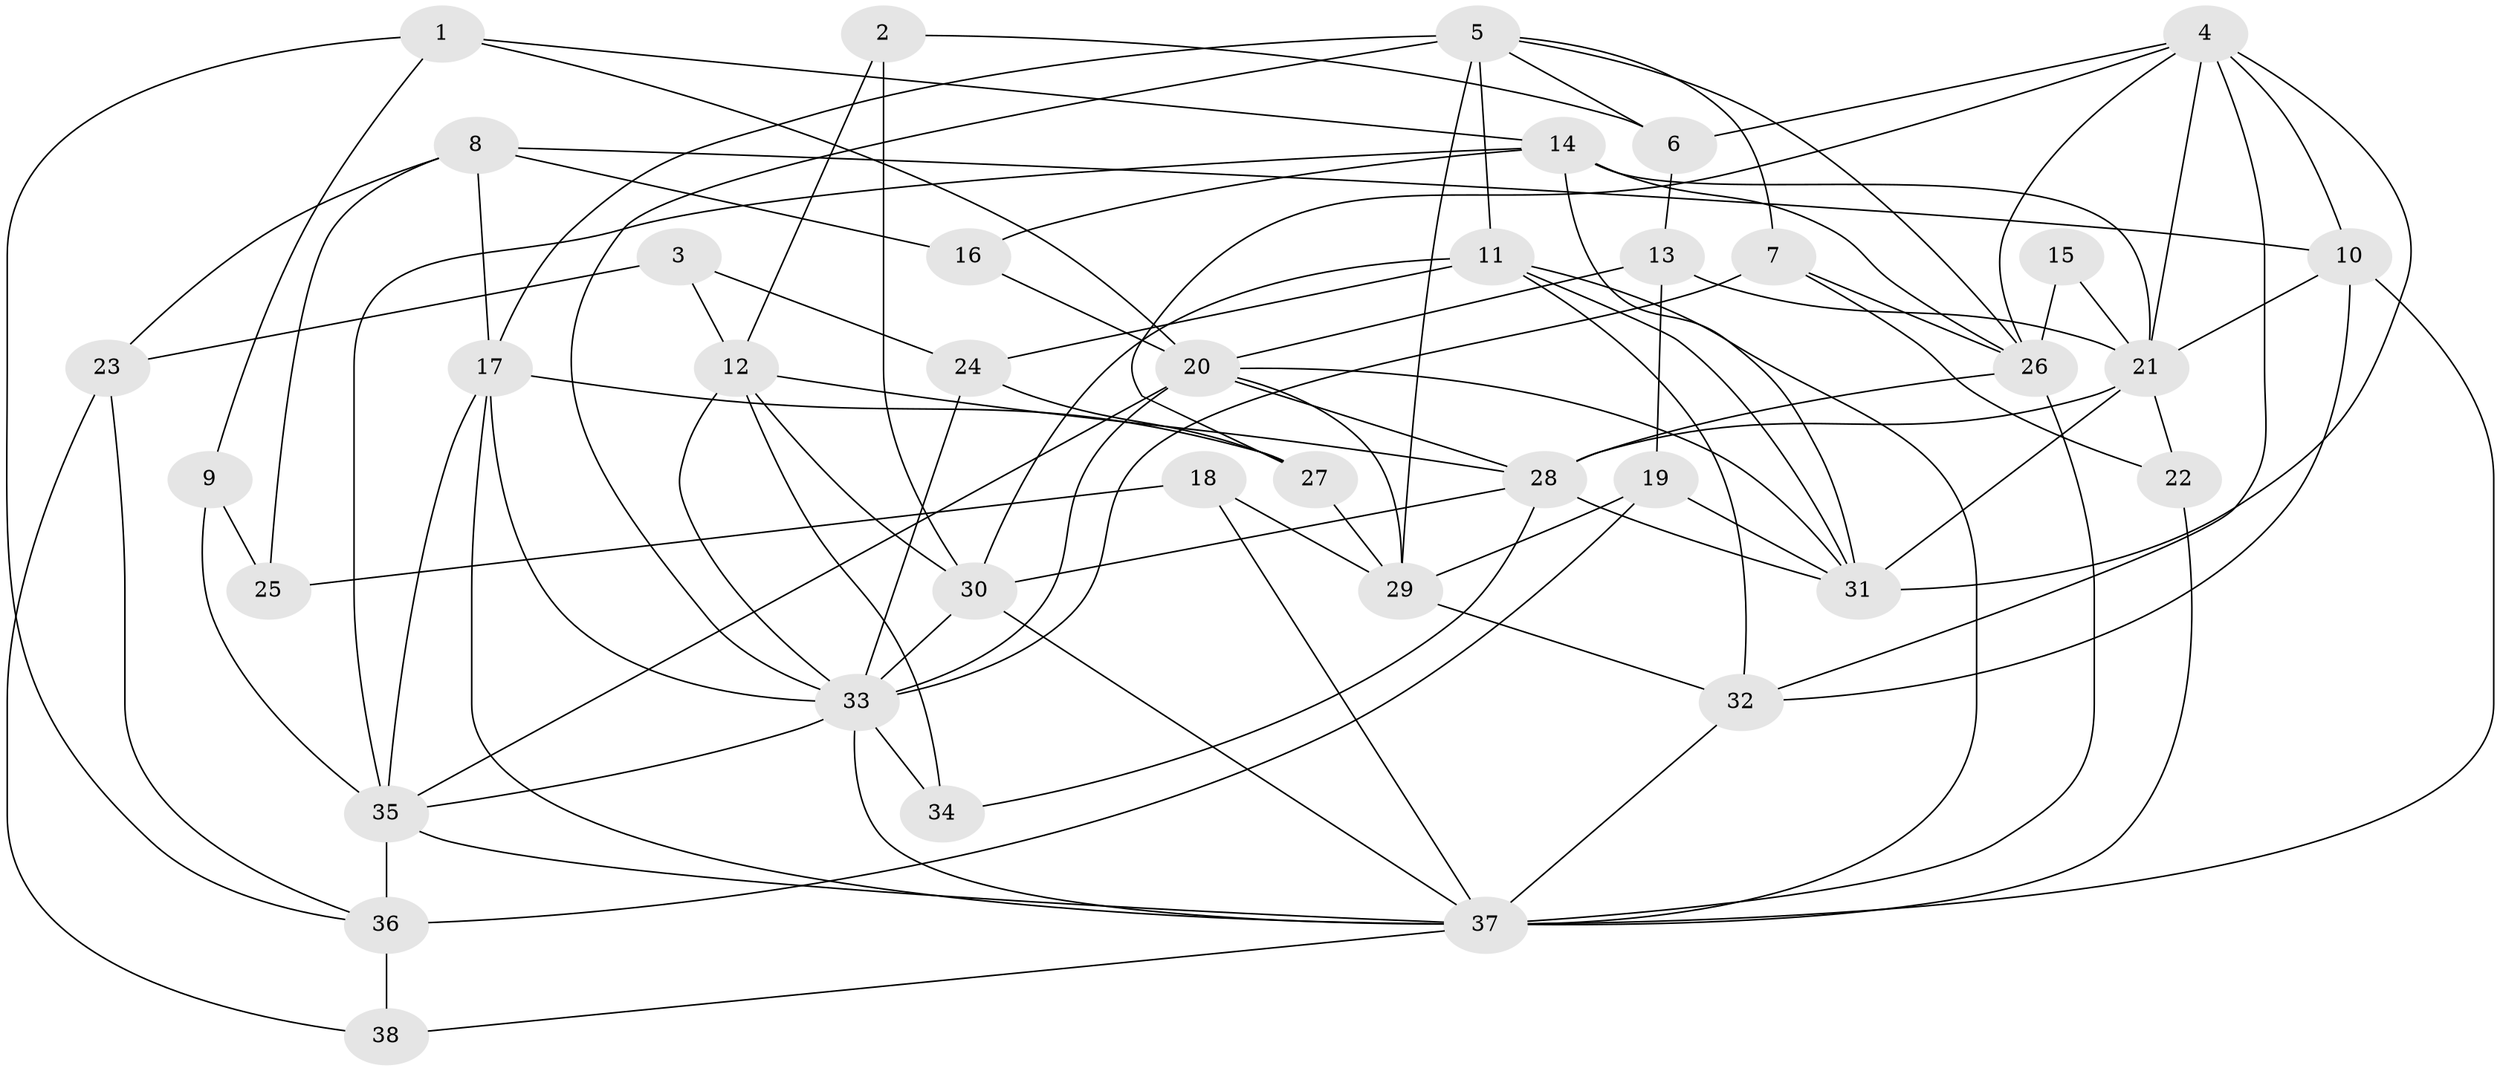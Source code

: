 // original degree distribution, {4: 0.2894736842105263, 3: 0.34210526315789475, 5: 0.2236842105263158, 6: 0.05263157894736842, 2: 0.05263157894736842, 7: 0.039473684210526314}
// Generated by graph-tools (version 1.1) at 2025/02/03/09/25 03:02:09]
// undirected, 38 vertices, 98 edges
graph export_dot {
graph [start="1"]
  node [color=gray90,style=filled];
  1;
  2;
  3;
  4;
  5;
  6;
  7;
  8;
  9;
  10;
  11;
  12;
  13;
  14;
  15;
  16;
  17;
  18;
  19;
  20;
  21;
  22;
  23;
  24;
  25;
  26;
  27;
  28;
  29;
  30;
  31;
  32;
  33;
  34;
  35;
  36;
  37;
  38;
  1 -- 9 [weight=1.0];
  1 -- 14 [weight=1.0];
  1 -- 20 [weight=1.0];
  1 -- 36 [weight=1.0];
  2 -- 6 [weight=1.0];
  2 -- 12 [weight=1.0];
  2 -- 30 [weight=1.0];
  3 -- 12 [weight=1.0];
  3 -- 23 [weight=2.0];
  3 -- 24 [weight=2.0];
  4 -- 6 [weight=1.0];
  4 -- 10 [weight=1.0];
  4 -- 21 [weight=1.0];
  4 -- 26 [weight=1.0];
  4 -- 27 [weight=1.0];
  4 -- 31 [weight=1.0];
  4 -- 32 [weight=1.0];
  5 -- 6 [weight=1.0];
  5 -- 7 [weight=1.0];
  5 -- 11 [weight=2.0];
  5 -- 17 [weight=1.0];
  5 -- 26 [weight=1.0];
  5 -- 29 [weight=1.0];
  5 -- 33 [weight=1.0];
  6 -- 13 [weight=1.0];
  7 -- 22 [weight=1.0];
  7 -- 26 [weight=1.0];
  7 -- 33 [weight=1.0];
  8 -- 10 [weight=1.0];
  8 -- 16 [weight=1.0];
  8 -- 17 [weight=1.0];
  8 -- 23 [weight=1.0];
  8 -- 25 [weight=1.0];
  9 -- 25 [weight=1.0];
  9 -- 35 [weight=1.0];
  10 -- 21 [weight=1.0];
  10 -- 32 [weight=1.0];
  10 -- 37 [weight=1.0];
  11 -- 24 [weight=1.0];
  11 -- 30 [weight=2.0];
  11 -- 31 [weight=1.0];
  11 -- 32 [weight=1.0];
  11 -- 37 [weight=1.0];
  12 -- 28 [weight=1.0];
  12 -- 30 [weight=1.0];
  12 -- 33 [weight=1.0];
  12 -- 34 [weight=1.0];
  13 -- 19 [weight=1.0];
  13 -- 20 [weight=1.0];
  13 -- 21 [weight=2.0];
  14 -- 16 [weight=1.0];
  14 -- 21 [weight=1.0];
  14 -- 26 [weight=1.0];
  14 -- 31 [weight=1.0];
  14 -- 35 [weight=1.0];
  15 -- 21 [weight=1.0];
  15 -- 26 [weight=1.0];
  16 -- 20 [weight=2.0];
  17 -- 27 [weight=1.0];
  17 -- 33 [weight=1.0];
  17 -- 35 [weight=1.0];
  17 -- 37 [weight=1.0];
  18 -- 25 [weight=1.0];
  18 -- 29 [weight=1.0];
  18 -- 37 [weight=1.0];
  19 -- 29 [weight=1.0];
  19 -- 31 [weight=1.0];
  19 -- 36 [weight=2.0];
  20 -- 28 [weight=1.0];
  20 -- 29 [weight=1.0];
  20 -- 31 [weight=1.0];
  20 -- 33 [weight=1.0];
  20 -- 35 [weight=1.0];
  21 -- 22 [weight=1.0];
  21 -- 28 [weight=1.0];
  21 -- 31 [weight=1.0];
  22 -- 37 [weight=1.0];
  23 -- 36 [weight=1.0];
  23 -- 38 [weight=1.0];
  24 -- 27 [weight=1.0];
  24 -- 33 [weight=2.0];
  26 -- 28 [weight=2.0];
  26 -- 37 [weight=1.0];
  27 -- 29 [weight=1.0];
  28 -- 30 [weight=1.0];
  28 -- 31 [weight=1.0];
  28 -- 34 [weight=1.0];
  29 -- 32 [weight=1.0];
  30 -- 33 [weight=1.0];
  30 -- 37 [weight=1.0];
  32 -- 37 [weight=1.0];
  33 -- 34 [weight=2.0];
  33 -- 35 [weight=1.0];
  33 -- 37 [weight=1.0];
  35 -- 36 [weight=1.0];
  35 -- 37 [weight=1.0];
  36 -- 38 [weight=2.0];
  37 -- 38 [weight=1.0];
}
